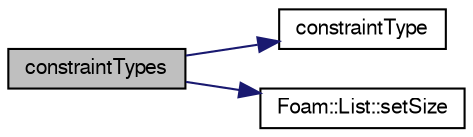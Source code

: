 digraph "constraintTypes"
{
  bgcolor="transparent";
  edge [fontname="FreeSans",fontsize="10",labelfontname="FreeSans",labelfontsize="10"];
  node [fontname="FreeSans",fontsize="10",shape=record];
  rankdir="LR";
  Node471 [label="constraintTypes",height=0.2,width=0.4,color="black", fillcolor="grey75", style="filled", fontcolor="black"];
  Node471 -> Node472 [color="midnightblue",fontsize="10",style="solid",fontname="FreeSans"];
  Node472 [label="constraintType",height=0.2,width=0.4,color="black",URL="$a22870.html#a94d41891ba1cc56cdc7b1b2e76107c02",tooltip="Return true if the given type is a constraint type. "];
  Node471 -> Node473 [color="midnightblue",fontsize="10",style="solid",fontname="FreeSans"];
  Node473 [label="Foam::List::setSize",height=0.2,width=0.4,color="black",URL="$a25694.html#aedb985ffeaf1bdbfeccc2a8730405703",tooltip="Reset size of List. "];
}
